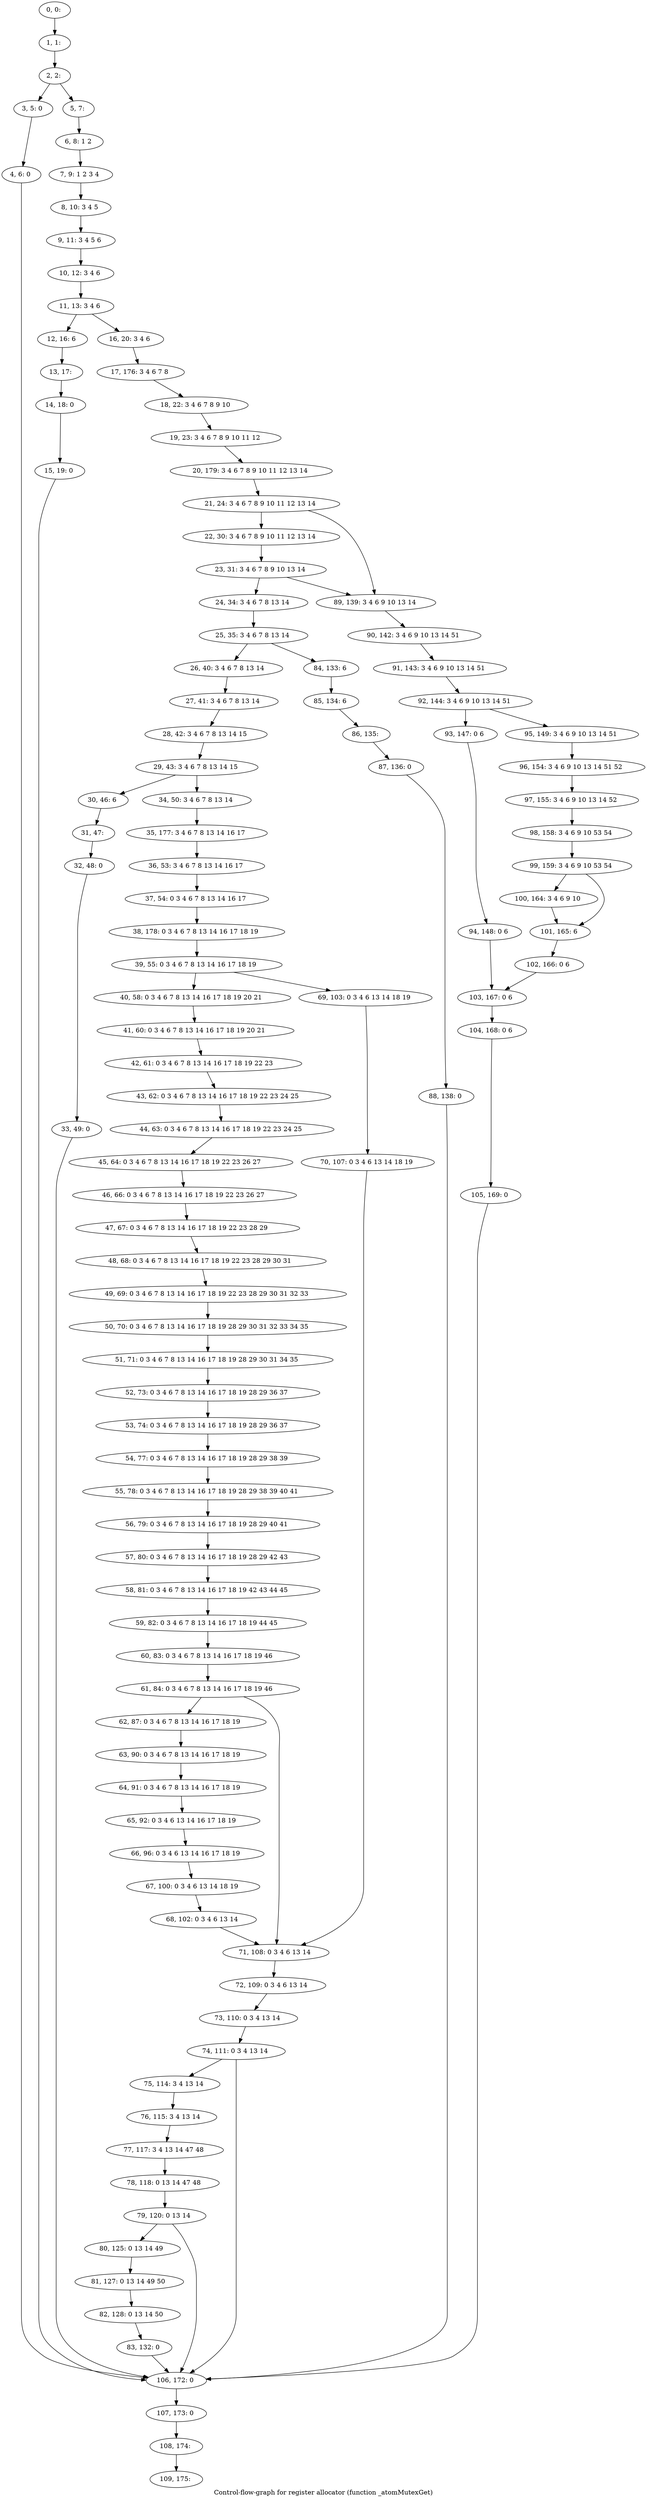 digraph G {
graph [label="Control-flow-graph for register allocator (function _atomMutexGet)"]
0[label="0, 0: "];
1[label="1, 1: "];
2[label="2, 2: "];
3[label="3, 5: 0 "];
4[label="4, 6: 0 "];
5[label="5, 7: "];
6[label="6, 8: 1 2 "];
7[label="7, 9: 1 2 3 4 "];
8[label="8, 10: 3 4 5 "];
9[label="9, 11: 3 4 5 6 "];
10[label="10, 12: 3 4 6 "];
11[label="11, 13: 3 4 6 "];
12[label="12, 16: 6 "];
13[label="13, 17: "];
14[label="14, 18: 0 "];
15[label="15, 19: 0 "];
16[label="16, 20: 3 4 6 "];
17[label="17, 176: 3 4 6 7 8 "];
18[label="18, 22: 3 4 6 7 8 9 10 "];
19[label="19, 23: 3 4 6 7 8 9 10 11 12 "];
20[label="20, 179: 3 4 6 7 8 9 10 11 12 13 14 "];
21[label="21, 24: 3 4 6 7 8 9 10 11 12 13 14 "];
22[label="22, 30: 3 4 6 7 8 9 10 11 12 13 14 "];
23[label="23, 31: 3 4 6 7 8 9 10 13 14 "];
24[label="24, 34: 3 4 6 7 8 13 14 "];
25[label="25, 35: 3 4 6 7 8 13 14 "];
26[label="26, 40: 3 4 6 7 8 13 14 "];
27[label="27, 41: 3 4 6 7 8 13 14 "];
28[label="28, 42: 3 4 6 7 8 13 14 15 "];
29[label="29, 43: 3 4 6 7 8 13 14 15 "];
30[label="30, 46: 6 "];
31[label="31, 47: "];
32[label="32, 48: 0 "];
33[label="33, 49: 0 "];
34[label="34, 50: 3 4 6 7 8 13 14 "];
35[label="35, 177: 3 4 6 7 8 13 14 16 17 "];
36[label="36, 53: 3 4 6 7 8 13 14 16 17 "];
37[label="37, 54: 0 3 4 6 7 8 13 14 16 17 "];
38[label="38, 178: 0 3 4 6 7 8 13 14 16 17 18 19 "];
39[label="39, 55: 0 3 4 6 7 8 13 14 16 17 18 19 "];
40[label="40, 58: 0 3 4 6 7 8 13 14 16 17 18 19 20 21 "];
41[label="41, 60: 0 3 4 6 7 8 13 14 16 17 18 19 20 21 "];
42[label="42, 61: 0 3 4 6 7 8 13 14 16 17 18 19 22 23 "];
43[label="43, 62: 0 3 4 6 7 8 13 14 16 17 18 19 22 23 24 25 "];
44[label="44, 63: 0 3 4 6 7 8 13 14 16 17 18 19 22 23 24 25 "];
45[label="45, 64: 0 3 4 6 7 8 13 14 16 17 18 19 22 23 26 27 "];
46[label="46, 66: 0 3 4 6 7 8 13 14 16 17 18 19 22 23 26 27 "];
47[label="47, 67: 0 3 4 6 7 8 13 14 16 17 18 19 22 23 28 29 "];
48[label="48, 68: 0 3 4 6 7 8 13 14 16 17 18 19 22 23 28 29 30 31 "];
49[label="49, 69: 0 3 4 6 7 8 13 14 16 17 18 19 22 23 28 29 30 31 32 33 "];
50[label="50, 70: 0 3 4 6 7 8 13 14 16 17 18 19 28 29 30 31 32 33 34 35 "];
51[label="51, 71: 0 3 4 6 7 8 13 14 16 17 18 19 28 29 30 31 34 35 "];
52[label="52, 73: 0 3 4 6 7 8 13 14 16 17 18 19 28 29 36 37 "];
53[label="53, 74: 0 3 4 6 7 8 13 14 16 17 18 19 28 29 36 37 "];
54[label="54, 77: 0 3 4 6 7 8 13 14 16 17 18 19 28 29 38 39 "];
55[label="55, 78: 0 3 4 6 7 8 13 14 16 17 18 19 28 29 38 39 40 41 "];
56[label="56, 79: 0 3 4 6 7 8 13 14 16 17 18 19 28 29 40 41 "];
57[label="57, 80: 0 3 4 6 7 8 13 14 16 17 18 19 28 29 42 43 "];
58[label="58, 81: 0 3 4 6 7 8 13 14 16 17 18 19 42 43 44 45 "];
59[label="59, 82: 0 3 4 6 7 8 13 14 16 17 18 19 44 45 "];
60[label="60, 83: 0 3 4 6 7 8 13 14 16 17 18 19 46 "];
61[label="61, 84: 0 3 4 6 7 8 13 14 16 17 18 19 46 "];
62[label="62, 87: 0 3 4 6 7 8 13 14 16 17 18 19 "];
63[label="63, 90: 0 3 4 6 7 8 13 14 16 17 18 19 "];
64[label="64, 91: 0 3 4 6 7 8 13 14 16 17 18 19 "];
65[label="65, 92: 0 3 4 6 13 14 16 17 18 19 "];
66[label="66, 96: 0 3 4 6 13 14 16 17 18 19 "];
67[label="67, 100: 0 3 4 6 13 14 18 19 "];
68[label="68, 102: 0 3 4 6 13 14 "];
69[label="69, 103: 0 3 4 6 13 14 18 19 "];
70[label="70, 107: 0 3 4 6 13 14 18 19 "];
71[label="71, 108: 0 3 4 6 13 14 "];
72[label="72, 109: 0 3 4 6 13 14 "];
73[label="73, 110: 0 3 4 13 14 "];
74[label="74, 111: 0 3 4 13 14 "];
75[label="75, 114: 3 4 13 14 "];
76[label="76, 115: 3 4 13 14 "];
77[label="77, 117: 3 4 13 14 47 48 "];
78[label="78, 118: 0 13 14 47 48 "];
79[label="79, 120: 0 13 14 "];
80[label="80, 125: 0 13 14 49 "];
81[label="81, 127: 0 13 14 49 50 "];
82[label="82, 128: 0 13 14 50 "];
83[label="83, 132: 0 "];
84[label="84, 133: 6 "];
85[label="85, 134: 6 "];
86[label="86, 135: "];
87[label="87, 136: 0 "];
88[label="88, 138: 0 "];
89[label="89, 139: 3 4 6 9 10 13 14 "];
90[label="90, 142: 3 4 6 9 10 13 14 51 "];
91[label="91, 143: 3 4 6 9 10 13 14 51 "];
92[label="92, 144: 3 4 6 9 10 13 14 51 "];
93[label="93, 147: 0 6 "];
94[label="94, 148: 0 6 "];
95[label="95, 149: 3 4 6 9 10 13 14 51 "];
96[label="96, 154: 3 4 6 9 10 13 14 51 52 "];
97[label="97, 155: 3 4 6 9 10 13 14 52 "];
98[label="98, 158: 3 4 6 9 10 53 54 "];
99[label="99, 159: 3 4 6 9 10 53 54 "];
100[label="100, 164: 3 4 6 9 10 "];
101[label="101, 165: 6 "];
102[label="102, 166: 0 6 "];
103[label="103, 167: 0 6 "];
104[label="104, 168: 0 6 "];
105[label="105, 169: 0 "];
106[label="106, 172: 0 "];
107[label="107, 173: 0 "];
108[label="108, 174: "];
109[label="109, 175: "];
0->1 ;
1->2 ;
2->3 ;
2->5 ;
3->4 ;
4->106 ;
5->6 ;
6->7 ;
7->8 ;
8->9 ;
9->10 ;
10->11 ;
11->12 ;
11->16 ;
12->13 ;
13->14 ;
14->15 ;
15->106 ;
16->17 ;
17->18 ;
18->19 ;
19->20 ;
20->21 ;
21->22 ;
21->89 ;
22->23 ;
23->24 ;
23->89 ;
24->25 ;
25->26 ;
25->84 ;
26->27 ;
27->28 ;
28->29 ;
29->30 ;
29->34 ;
30->31 ;
31->32 ;
32->33 ;
33->106 ;
34->35 ;
35->36 ;
36->37 ;
37->38 ;
38->39 ;
39->40 ;
39->69 ;
40->41 ;
41->42 ;
42->43 ;
43->44 ;
44->45 ;
45->46 ;
46->47 ;
47->48 ;
48->49 ;
49->50 ;
50->51 ;
51->52 ;
52->53 ;
53->54 ;
54->55 ;
55->56 ;
56->57 ;
57->58 ;
58->59 ;
59->60 ;
60->61 ;
61->62 ;
61->71 ;
62->63 ;
63->64 ;
64->65 ;
65->66 ;
66->67 ;
67->68 ;
68->71 ;
69->70 ;
70->71 ;
71->72 ;
72->73 ;
73->74 ;
74->75 ;
74->106 ;
75->76 ;
76->77 ;
77->78 ;
78->79 ;
79->80 ;
79->106 ;
80->81 ;
81->82 ;
82->83 ;
83->106 ;
84->85 ;
85->86 ;
86->87 ;
87->88 ;
88->106 ;
89->90 ;
90->91 ;
91->92 ;
92->93 ;
92->95 ;
93->94 ;
94->103 ;
95->96 ;
96->97 ;
97->98 ;
98->99 ;
99->100 ;
99->101 ;
100->101 ;
101->102 ;
102->103 ;
103->104 ;
104->105 ;
105->106 ;
106->107 ;
107->108 ;
108->109 ;
}
